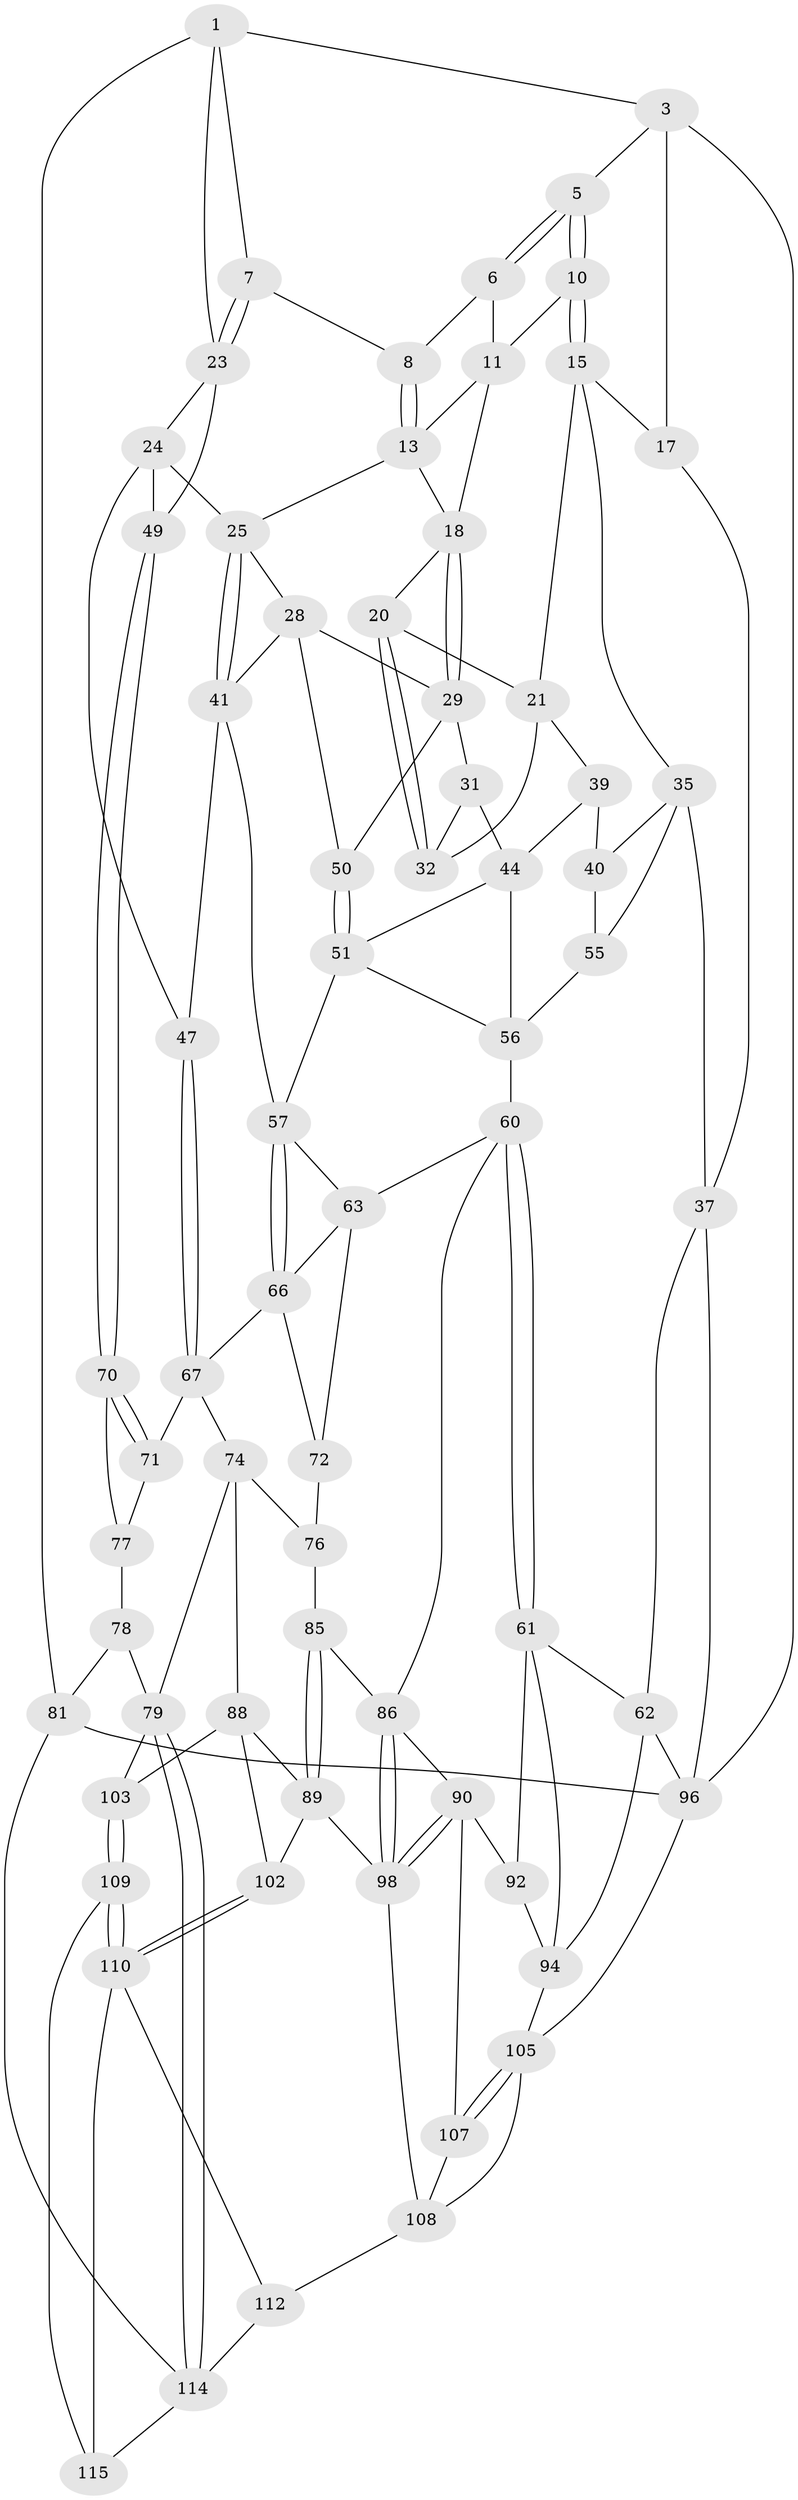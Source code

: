 // Generated by graph-tools (version 1.1) at 2025/52/02/27/25 19:52:44]
// undirected, 68 vertices, 144 edges
graph export_dot {
graph [start="1"]
  node [color=gray90,style=filled];
  1 [pos="+0.8173319152441951+0",super="+2"];
  3 [pos="+0+0",super="+4"];
  5 [pos="+0.1964897875888135+0"];
  6 [pos="+0.6604926555281719+0",super="+9"];
  7 [pos="+0.8580419538032612+0.06879624965284317"];
  8 [pos="+0.6556417221450538+0.09805217104038176"];
  10 [pos="+0.23054238637464924+0"];
  11 [pos="+0.36863559049007966+0.024209364299987164",super="+12"];
  13 [pos="+0.633326984318747+0.14272240761302868",super="+14"];
  15 [pos="+0.22762878724404942+0",super="+16"];
  17 [pos="+0.04802696148698028+0.19221900871477704",super="+34"];
  18 [pos="+0.45983396573532664+0.14414929569694157",super="+19"];
  20 [pos="+0.4223232660292095+0.17532830145731523"];
  21 [pos="+0.37473553496378526+0.20680703064211675",super="+22"];
  23 [pos="+0.8715917947411655+0.09931897226415998",super="+27"];
  24 [pos="+0.8607093267470046+0.17469180237007517",super="+46"];
  25 [pos="+0.7697225121560763+0.19898721403511238",super="+26"];
  28 [pos="+0.603568744556656+0.22346286724159675",super="+42"];
  29 [pos="+0.5484230768708741+0.22484259372913964",super="+30"];
  31 [pos="+0.46488971405035107+0.25912596854819325",super="+43"];
  32 [pos="+0.44869407100617514+0.2419267223182555",super="+33"];
  35 [pos="+0.10283301049363103+0.2567410712204631",super="+36"];
  37 [pos="+0+0.5379701953306646",super="+38"];
  39 [pos="+0.2363310713485809+0.1869265741525009",super="+45"];
  40 [pos="+0.10924623292200876+0.25473310559997636",super="+54"];
  41 [pos="+0.6860794369686908+0.32963719179644285",super="+48"];
  44 [pos="+0.3438057034699574+0.36336731699473795",super="+53"];
  47 [pos="+0.8229237213698573+0.393823211683335"];
  49 [pos="+1+0.38736362424364545"];
  50 [pos="+0.4943802226870186+0.3900834864916004"];
  51 [pos="+0.49375444668511037+0.3913120797310798",super="+52"];
  55 [pos="+0.15826631588100093+0.3774931494573924"];
  56 [pos="+0.18321570140798923+0.3906645060526568",super="+59"];
  57 [pos="+0.6587438455869635+0.4226562274251927",super="+58"];
  60 [pos="+0.3205706065851448+0.5827968041777255",super="+65"];
  61 [pos="+0.24856356792311574+0.62173186173579",super="+93"];
  62 [pos="+0.1882633796423526+0.6148763380436367",super="+95"];
  63 [pos="+0.5659562913513306+0.5211622313213141",super="+64"];
  66 [pos="+0.6501756283254582+0.5067803387147843",super="+69"];
  67 [pos="+0.8172179286342516+0.5502932980525229",super="+68"];
  70 [pos="+1+0.5131713708748489"];
  71 [pos="+0.9102553481474512+0.5832530378464524"];
  72 [pos="+0.6678639225163318+0.5944107125818552",super="+73"];
  74 [pos="+0.7519396189168284+0.77540924745996",super="+75"];
  76 [pos="+0.6284406227879649+0.6906168818472418",super="+84"];
  77 [pos="+0.908541423134251+0.714138354910482",super="+83"];
  78 [pos="+0.8652470957582402+0.776351647212386",super="+82"];
  79 [pos="+0.8118411766259533+0.8219202497837022",super="+80"];
  81 [pos="+1+1"];
  85 [pos="+0.5331873828060217+0.7873618478480642"];
  86 [pos="+0.4631823925162187+0.8085938725214856",super="+87"];
  88 [pos="+0.5648992902409169+0.8108079004700239",super="+101"];
  89 [pos="+0.5527789158119052+0.8061565032061612",super="+99"];
  90 [pos="+0.38798358634738955+0.8224016008382617",super="+91"];
  92 [pos="+0.29966964060416107+0.8313398502461212"];
  94 [pos="+0.17047664947226876+0.837600079763953",super="+104"];
  96 [pos="+0+1",super="+97"];
  98 [pos="+0.4510710387707642+0.9094479955423275",super="+100"];
  102 [pos="+0.5364391939334278+0.924576789578442"];
  103 [pos="+0.6149424055091833+0.9221161550472042"];
  105 [pos="+0.14005127628612102+1",super="+106"];
  107 [pos="+0.3290477751403869+0.9089342344224035"];
  108 [pos="+0.4391397920840628+0.9456759824340719",super="+113"];
  109 [pos="+0.6132571029867241+0.9342838188403236"];
  110 [pos="+0.605028936600254+0.9535302065668535",super="+111"];
  112 [pos="+0.5822486848400529+1"];
  114 [pos="+0.8394022999555689+0.8982096758945196",super="+116"];
  115 [pos="+0.7698675396638086+0.9217413691637371"];
  1 -- 7;
  1 -- 81;
  1 -- 3;
  1 -- 23;
  3 -- 17 [weight=2];
  3 -- 5;
  3 -- 96;
  5 -- 6;
  5 -- 6;
  5 -- 10;
  5 -- 10;
  6 -- 8;
  6 -- 11;
  7 -- 8;
  7 -- 23;
  7 -- 23;
  8 -- 13;
  8 -- 13;
  10 -- 11;
  10 -- 15;
  10 -- 15;
  11 -- 18;
  11 -- 13;
  13 -- 25;
  13 -- 18;
  15 -- 17;
  15 -- 35;
  15 -- 21;
  17 -- 37;
  18 -- 29;
  18 -- 29;
  18 -- 20;
  20 -- 21;
  20 -- 32;
  20 -- 32;
  21 -- 32;
  21 -- 39;
  23 -- 24;
  23 -- 49;
  24 -- 25;
  24 -- 49;
  24 -- 47;
  25 -- 41;
  25 -- 41;
  25 -- 28;
  28 -- 29;
  28 -- 41;
  28 -- 50;
  29 -- 50;
  29 -- 31;
  31 -- 32 [weight=2];
  31 -- 44;
  35 -- 40;
  35 -- 37;
  35 -- 55;
  37 -- 62;
  37 -- 96;
  39 -- 40 [weight=2];
  39 -- 44;
  40 -- 55;
  41 -- 57;
  41 -- 47;
  44 -- 56;
  44 -- 51;
  47 -- 67;
  47 -- 67;
  49 -- 70;
  49 -- 70;
  50 -- 51;
  50 -- 51;
  51 -- 57;
  51 -- 56;
  55 -- 56;
  56 -- 60;
  57 -- 66;
  57 -- 66;
  57 -- 63;
  60 -- 61;
  60 -- 61;
  60 -- 86;
  60 -- 63;
  61 -- 62;
  61 -- 92;
  61 -- 94;
  62 -- 96;
  62 -- 94;
  63 -- 66;
  63 -- 72;
  66 -- 72;
  66 -- 67;
  67 -- 71;
  67 -- 74;
  70 -- 71;
  70 -- 71;
  70 -- 77;
  71 -- 77;
  72 -- 76 [weight=2];
  74 -- 79;
  74 -- 88;
  74 -- 76;
  76 -- 85;
  77 -- 78 [weight=2];
  78 -- 79;
  78 -- 81;
  79 -- 114;
  79 -- 114;
  79 -- 103;
  81 -- 114;
  81 -- 96;
  85 -- 86;
  85 -- 89;
  85 -- 89;
  86 -- 98;
  86 -- 98;
  86 -- 90;
  88 -- 89;
  88 -- 102;
  88 -- 103;
  89 -- 102;
  89 -- 98;
  90 -- 98;
  90 -- 98;
  90 -- 107;
  90 -- 92;
  92 -- 94;
  94 -- 105;
  96 -- 105;
  98 -- 108;
  102 -- 110;
  102 -- 110;
  103 -- 109;
  103 -- 109;
  105 -- 107;
  105 -- 107;
  105 -- 108;
  107 -- 108;
  108 -- 112;
  109 -- 110;
  109 -- 110;
  109 -- 115;
  110 -- 112;
  110 -- 115;
  112 -- 114;
  114 -- 115;
}
